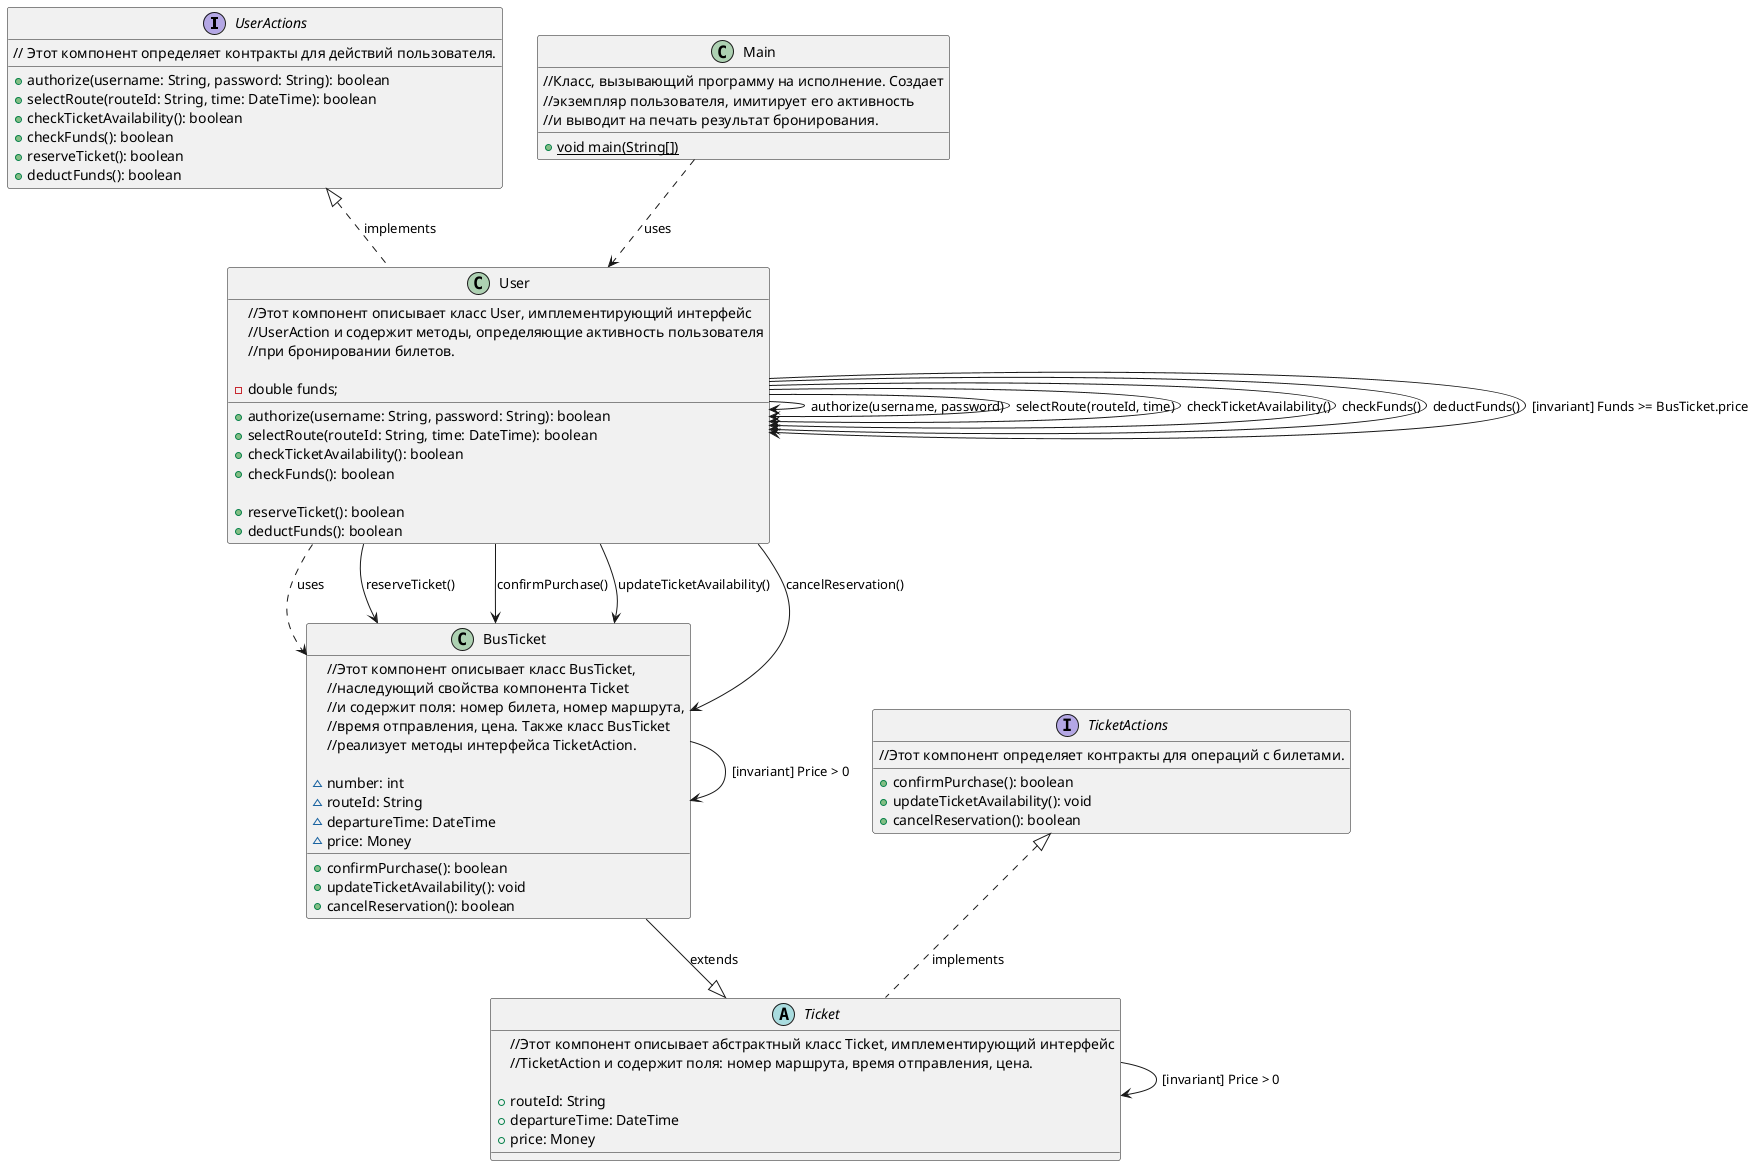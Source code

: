 @startuml

'интерфейсы
interface UserActions {
// Этот компонент определяет контракты для действий пользователя.

+authorize(username: String, password: String): boolean
+selectRoute(routeId: String, time: DateTime): boolean
+checkTicketAvailability(): boolean
+checkFunds(): boolean
+reserveTicket(): boolean
+deductFunds(): boolean
}

UserActions <|.. User: implements

interface TicketActions {
//Этот компонент определяет контракты для операций с билетами.

+confirmPurchase(): boolean
+updateTicketAvailability(): void
+cancelReservation(): boolean
}

TicketActions <|.. Ticket: implements

' Классы и операции

class Main{
//Класс, вызывающий программу на исполнение. Создает
//экземпляр пользователя, имитирует его активность
//и выводит на печать результат бронирования.

+ {static} void main(String[])
}

Main ..> User : uses

class User {
//Этот компонент описывает класс User, имплементирующий интерфейс
//UserAction и содержит методы, определяющие активность пользователя
//при бронировании билетов.

-double funds;
'предусловия
+authorize(username: String, password: String): boolean
+selectRoute(routeId: String, time: DateTime): boolean
+checkTicketAvailability(): boolean
+checkFunds(): boolean

'постусловия
+reserveTicket(): boolean
+deductFunds(): boolean
}

User ..> BusTicket : uses

abstract class Ticket {
//Этот компонент описывает абстрактный класс Ticket, имплементирующий интерфейс
//TicketAction и содержит поля: номер маршрута, время отправления, цена.

+routeId: String
+departureTime: DateTime
+price: Money
}


class BusTicket {
//Этот компонент описывает класс BusTicket,
//наследующий свойства компонента Ticket
//и содержит поля: номер билета, номер маршрута,
//время отправления, цена. Также класс BusTicket
//реализует методы интерфейса TicketAction.

~number: int
~routeId: String
~departureTime: DateTime
~price: Money

'постусловия
+confirmPurchase(): boolean
+updateTicketAvailability(): void
+cancelReservation(): boolean
}

BusTicket --|> Ticket: extends


' Предусловия

User --> User : authorize(username, password)
User --> User : selectRoute(routeId, time)
User --> User : checkTicketAvailability()
User --> User : checkFunds()
User --> BusTicket : reserveTicket()

' Постусловия

User --> User : deductFunds()
User --> BusTicket : confirmPurchase()
User --> BusTicket : updateTicketAvailability()
User --> BusTicket : cancelReservation()

' Инварианты

User --> User : [invariant] Funds >= BusTicket.price
BusTicket --> BusTicket : [invariant] Price > 0
Ticket --> Ticket : [invariant] Price > 0

@enduml